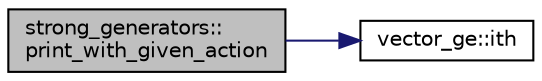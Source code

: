 digraph "strong_generators::print_with_given_action"
{
  edge [fontname="Helvetica",fontsize="10",labelfontname="Helvetica",labelfontsize="10"];
  node [fontname="Helvetica",fontsize="10",shape=record];
  rankdir="LR";
  Node4683 [label="strong_generators::\lprint_with_given_action",height=0.2,width=0.4,color="black", fillcolor="grey75", style="filled", fontcolor="black"];
  Node4683 -> Node4684 [color="midnightblue",fontsize="10",style="solid",fontname="Helvetica"];
  Node4684 [label="vector_ge::ith",height=0.2,width=0.4,color="black", fillcolor="white", style="filled",URL="$d4/d6e/classvector__ge.html#a1ff002e8b746a9beb119d57dcd4a15ff"];
}
